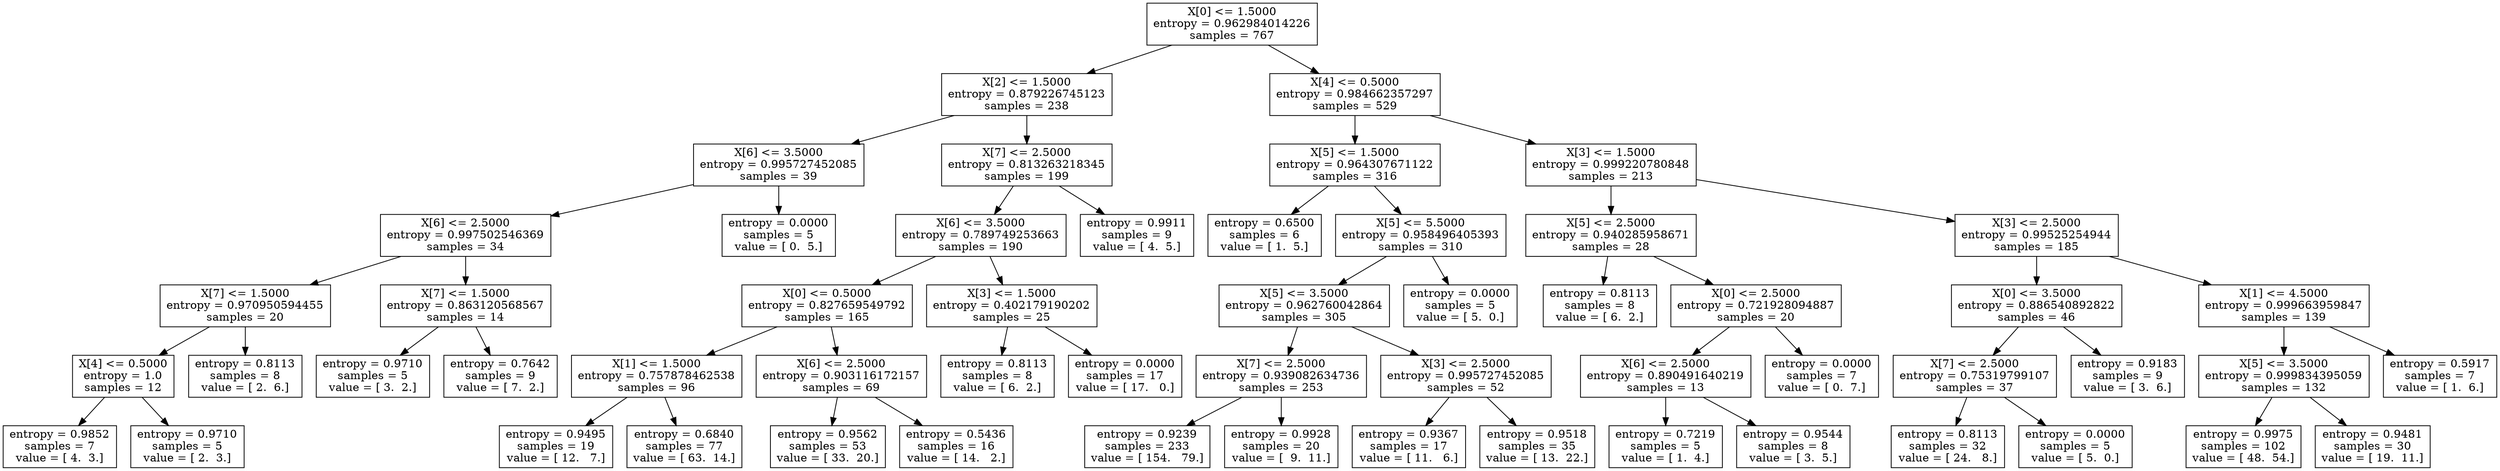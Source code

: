 digraph Tree {
0 [label="X[0] <= 1.5000\nentropy = 0.962984014226\nsamples = 767", shape="box"] ;
1 [label="X[2] <= 1.5000\nentropy = 0.879226745123\nsamples = 238", shape="box"] ;
0 -> 1 ;
2 [label="X[6] <= 3.5000\nentropy = 0.995727452085\nsamples = 39", shape="box"] ;
1 -> 2 ;
3 [label="X[6] <= 2.5000\nentropy = 0.997502546369\nsamples = 34", shape="box"] ;
2 -> 3 ;
4 [label="X[7] <= 1.5000\nentropy = 0.970950594455\nsamples = 20", shape="box"] ;
3 -> 4 ;
5 [label="X[4] <= 0.5000\nentropy = 1.0\nsamples = 12", shape="box"] ;
4 -> 5 ;
6 [label="entropy = 0.9852\nsamples = 7\nvalue = [ 4.  3.]", shape="box"] ;
5 -> 6 ;
7 [label="entropy = 0.9710\nsamples = 5\nvalue = [ 2.  3.]", shape="box"] ;
5 -> 7 ;
8 [label="entropy = 0.8113\nsamples = 8\nvalue = [ 2.  6.]", shape="box"] ;
4 -> 8 ;
9 [label="X[7] <= 1.5000\nentropy = 0.863120568567\nsamples = 14", shape="box"] ;
3 -> 9 ;
10 [label="entropy = 0.9710\nsamples = 5\nvalue = [ 3.  2.]", shape="box"] ;
9 -> 10 ;
11 [label="entropy = 0.7642\nsamples = 9\nvalue = [ 7.  2.]", shape="box"] ;
9 -> 11 ;
12 [label="entropy = 0.0000\nsamples = 5\nvalue = [ 0.  5.]", shape="box"] ;
2 -> 12 ;
13 [label="X[7] <= 2.5000\nentropy = 0.813263218345\nsamples = 199", shape="box"] ;
1 -> 13 ;
14 [label="X[6] <= 3.5000\nentropy = 0.789749253663\nsamples = 190", shape="box"] ;
13 -> 14 ;
15 [label="X[0] <= 0.5000\nentropy = 0.827659549792\nsamples = 165", shape="box"] ;
14 -> 15 ;
16 [label="X[1] <= 1.5000\nentropy = 0.757878462538\nsamples = 96", shape="box"] ;
15 -> 16 ;
17 [label="entropy = 0.9495\nsamples = 19\nvalue = [ 12.   7.]", shape="box"] ;
16 -> 17 ;
18 [label="entropy = 0.6840\nsamples = 77\nvalue = [ 63.  14.]", shape="box"] ;
16 -> 18 ;
19 [label="X[6] <= 2.5000\nentropy = 0.903116172157\nsamples = 69", shape="box"] ;
15 -> 19 ;
20 [label="entropy = 0.9562\nsamples = 53\nvalue = [ 33.  20.]", shape="box"] ;
19 -> 20 ;
21 [label="entropy = 0.5436\nsamples = 16\nvalue = [ 14.   2.]", shape="box"] ;
19 -> 21 ;
22 [label="X[3] <= 1.5000\nentropy = 0.402179190202\nsamples = 25", shape="box"] ;
14 -> 22 ;
23 [label="entropy = 0.8113\nsamples = 8\nvalue = [ 6.  2.]", shape="box"] ;
22 -> 23 ;
24 [label="entropy = 0.0000\nsamples = 17\nvalue = [ 17.   0.]", shape="box"] ;
22 -> 24 ;
25 [label="entropy = 0.9911\nsamples = 9\nvalue = [ 4.  5.]", shape="box"] ;
13 -> 25 ;
26 [label="X[4] <= 0.5000\nentropy = 0.984662357297\nsamples = 529", shape="box"] ;
0 -> 26 ;
27 [label="X[5] <= 1.5000\nentropy = 0.964307671122\nsamples = 316", shape="box"] ;
26 -> 27 ;
28 [label="entropy = 0.6500\nsamples = 6\nvalue = [ 1.  5.]", shape="box"] ;
27 -> 28 ;
29 [label="X[5] <= 5.5000\nentropy = 0.958496405393\nsamples = 310", shape="box"] ;
27 -> 29 ;
30 [label="X[5] <= 3.5000\nentropy = 0.962760042864\nsamples = 305", shape="box"] ;
29 -> 30 ;
31 [label="X[7] <= 2.5000\nentropy = 0.939082634736\nsamples = 253", shape="box"] ;
30 -> 31 ;
32 [label="entropy = 0.9239\nsamples = 233\nvalue = [ 154.   79.]", shape="box"] ;
31 -> 32 ;
33 [label="entropy = 0.9928\nsamples = 20\nvalue = [  9.  11.]", shape="box"] ;
31 -> 33 ;
34 [label="X[3] <= 2.5000\nentropy = 0.995727452085\nsamples = 52", shape="box"] ;
30 -> 34 ;
35 [label="entropy = 0.9367\nsamples = 17\nvalue = [ 11.   6.]", shape="box"] ;
34 -> 35 ;
36 [label="entropy = 0.9518\nsamples = 35\nvalue = [ 13.  22.]", shape="box"] ;
34 -> 36 ;
37 [label="entropy = 0.0000\nsamples = 5\nvalue = [ 5.  0.]", shape="box"] ;
29 -> 37 ;
38 [label="X[3] <= 1.5000\nentropy = 0.999220780848\nsamples = 213", shape="box"] ;
26 -> 38 ;
39 [label="X[5] <= 2.5000\nentropy = 0.940285958671\nsamples = 28", shape="box"] ;
38 -> 39 ;
40 [label="entropy = 0.8113\nsamples = 8\nvalue = [ 6.  2.]", shape="box"] ;
39 -> 40 ;
41 [label="X[0] <= 2.5000\nentropy = 0.721928094887\nsamples = 20", shape="box"] ;
39 -> 41 ;
42 [label="X[6] <= 2.5000\nentropy = 0.890491640219\nsamples = 13", shape="box"] ;
41 -> 42 ;
43 [label="entropy = 0.7219\nsamples = 5\nvalue = [ 1.  4.]", shape="box"] ;
42 -> 43 ;
44 [label="entropy = 0.9544\nsamples = 8\nvalue = [ 3.  5.]", shape="box"] ;
42 -> 44 ;
45 [label="entropy = 0.0000\nsamples = 7\nvalue = [ 0.  7.]", shape="box"] ;
41 -> 45 ;
46 [label="X[3] <= 2.5000\nentropy = 0.99525254944\nsamples = 185", shape="box"] ;
38 -> 46 ;
47 [label="X[0] <= 3.5000\nentropy = 0.886540892822\nsamples = 46", shape="box"] ;
46 -> 47 ;
48 [label="X[7] <= 2.5000\nentropy = 0.75319799107\nsamples = 37", shape="box"] ;
47 -> 48 ;
49 [label="entropy = 0.8113\nsamples = 32\nvalue = [ 24.   8.]", shape="box"] ;
48 -> 49 ;
50 [label="entropy = 0.0000\nsamples = 5\nvalue = [ 5.  0.]", shape="box"] ;
48 -> 50 ;
51 [label="entropy = 0.9183\nsamples = 9\nvalue = [ 3.  6.]", shape="box"] ;
47 -> 51 ;
52 [label="X[1] <= 4.5000\nentropy = 0.999663959847\nsamples = 139", shape="box"] ;
46 -> 52 ;
53 [label="X[5] <= 3.5000\nentropy = 0.999834395059\nsamples = 132", shape="box"] ;
52 -> 53 ;
54 [label="entropy = 0.9975\nsamples = 102\nvalue = [ 48.  54.]", shape="box"] ;
53 -> 54 ;
55 [label="entropy = 0.9481\nsamples = 30\nvalue = [ 19.  11.]", shape="box"] ;
53 -> 55 ;
56 [label="entropy = 0.5917\nsamples = 7\nvalue = [ 1.  6.]", shape="box"] ;
52 -> 56 ;
}